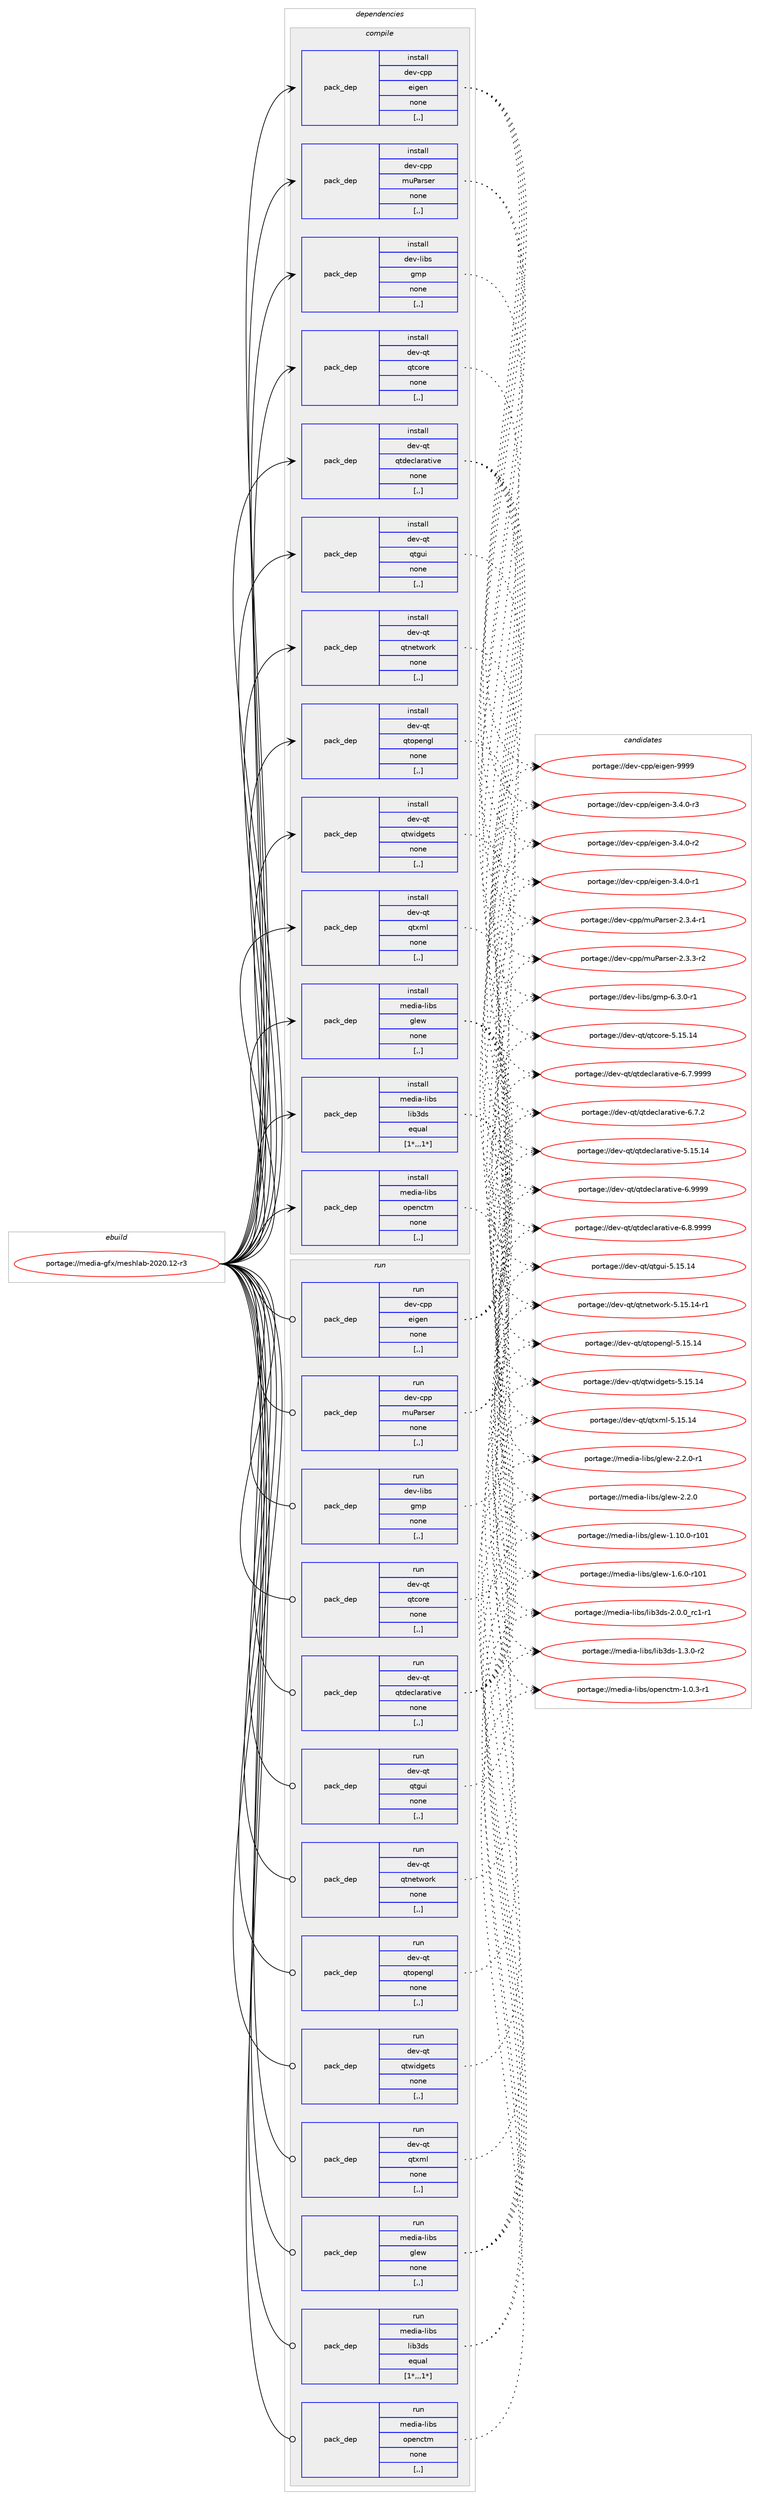 digraph prolog {

# *************
# Graph options
# *************

newrank=true;
concentrate=true;
compound=true;
graph [rankdir=LR,fontname=Helvetica,fontsize=10,ranksep=1.5];#, ranksep=2.5, nodesep=0.2];
edge  [arrowhead=vee];
node  [fontname=Helvetica,fontsize=10];

# **********
# The ebuild
# **********

subgraph cluster_leftcol {
color=gray;
label=<<i>ebuild</i>>;
id [label="portage://media-gfx/meshlab-2020.12-r3", color=red, width=4, href="../media-gfx/meshlab-2020.12-r3.svg"];
}

# ****************
# The dependencies
# ****************

subgraph cluster_midcol {
color=gray;
label=<<i>dependencies</i>>;
subgraph cluster_compile {
fillcolor="#eeeeee";
style=filled;
label=<<i>compile</i>>;
subgraph pack216416 {
dependency292509 [label=<<TABLE BORDER="0" CELLBORDER="1" CELLSPACING="0" CELLPADDING="4" WIDTH="220"><TR><TD ROWSPAN="6" CELLPADDING="30">pack_dep</TD></TR><TR><TD WIDTH="110">install</TD></TR><TR><TD>dev-cpp</TD></TR><TR><TD>eigen</TD></TR><TR><TD>none</TD></TR><TR><TD>[,,]</TD></TR></TABLE>>, shape=none, color=blue];
}
id:e -> dependency292509:w [weight=20,style="solid",arrowhead="vee"];
subgraph pack216417 {
dependency292510 [label=<<TABLE BORDER="0" CELLBORDER="1" CELLSPACING="0" CELLPADDING="4" WIDTH="220"><TR><TD ROWSPAN="6" CELLPADDING="30">pack_dep</TD></TR><TR><TD WIDTH="110">install</TD></TR><TR><TD>dev-cpp</TD></TR><TR><TD>muParser</TD></TR><TR><TD>none</TD></TR><TR><TD>[,,]</TD></TR></TABLE>>, shape=none, color=blue];
}
id:e -> dependency292510:w [weight=20,style="solid",arrowhead="vee"];
subgraph pack216418 {
dependency292511 [label=<<TABLE BORDER="0" CELLBORDER="1" CELLSPACING="0" CELLPADDING="4" WIDTH="220"><TR><TD ROWSPAN="6" CELLPADDING="30">pack_dep</TD></TR><TR><TD WIDTH="110">install</TD></TR><TR><TD>dev-libs</TD></TR><TR><TD>gmp</TD></TR><TR><TD>none</TD></TR><TR><TD>[,,]</TD></TR></TABLE>>, shape=none, color=blue];
}
id:e -> dependency292511:w [weight=20,style="solid",arrowhead="vee"];
subgraph pack216419 {
dependency292512 [label=<<TABLE BORDER="0" CELLBORDER="1" CELLSPACING="0" CELLPADDING="4" WIDTH="220"><TR><TD ROWSPAN="6" CELLPADDING="30">pack_dep</TD></TR><TR><TD WIDTH="110">install</TD></TR><TR><TD>dev-qt</TD></TR><TR><TD>qtcore</TD></TR><TR><TD>none</TD></TR><TR><TD>[,,]</TD></TR></TABLE>>, shape=none, color=blue];
}
id:e -> dependency292512:w [weight=20,style="solid",arrowhead="vee"];
subgraph pack216420 {
dependency292513 [label=<<TABLE BORDER="0" CELLBORDER="1" CELLSPACING="0" CELLPADDING="4" WIDTH="220"><TR><TD ROWSPAN="6" CELLPADDING="30">pack_dep</TD></TR><TR><TD WIDTH="110">install</TD></TR><TR><TD>dev-qt</TD></TR><TR><TD>qtdeclarative</TD></TR><TR><TD>none</TD></TR><TR><TD>[,,]</TD></TR></TABLE>>, shape=none, color=blue];
}
id:e -> dependency292513:w [weight=20,style="solid",arrowhead="vee"];
subgraph pack216421 {
dependency292514 [label=<<TABLE BORDER="0" CELLBORDER="1" CELLSPACING="0" CELLPADDING="4" WIDTH="220"><TR><TD ROWSPAN="6" CELLPADDING="30">pack_dep</TD></TR><TR><TD WIDTH="110">install</TD></TR><TR><TD>dev-qt</TD></TR><TR><TD>qtgui</TD></TR><TR><TD>none</TD></TR><TR><TD>[,,]</TD></TR></TABLE>>, shape=none, color=blue];
}
id:e -> dependency292514:w [weight=20,style="solid",arrowhead="vee"];
subgraph pack216422 {
dependency292515 [label=<<TABLE BORDER="0" CELLBORDER="1" CELLSPACING="0" CELLPADDING="4" WIDTH="220"><TR><TD ROWSPAN="6" CELLPADDING="30">pack_dep</TD></TR><TR><TD WIDTH="110">install</TD></TR><TR><TD>dev-qt</TD></TR><TR><TD>qtnetwork</TD></TR><TR><TD>none</TD></TR><TR><TD>[,,]</TD></TR></TABLE>>, shape=none, color=blue];
}
id:e -> dependency292515:w [weight=20,style="solid",arrowhead="vee"];
subgraph pack216423 {
dependency292516 [label=<<TABLE BORDER="0" CELLBORDER="1" CELLSPACING="0" CELLPADDING="4" WIDTH="220"><TR><TD ROWSPAN="6" CELLPADDING="30">pack_dep</TD></TR><TR><TD WIDTH="110">install</TD></TR><TR><TD>dev-qt</TD></TR><TR><TD>qtopengl</TD></TR><TR><TD>none</TD></TR><TR><TD>[,,]</TD></TR></TABLE>>, shape=none, color=blue];
}
id:e -> dependency292516:w [weight=20,style="solid",arrowhead="vee"];
subgraph pack216424 {
dependency292517 [label=<<TABLE BORDER="0" CELLBORDER="1" CELLSPACING="0" CELLPADDING="4" WIDTH="220"><TR><TD ROWSPAN="6" CELLPADDING="30">pack_dep</TD></TR><TR><TD WIDTH="110">install</TD></TR><TR><TD>dev-qt</TD></TR><TR><TD>qtwidgets</TD></TR><TR><TD>none</TD></TR><TR><TD>[,,]</TD></TR></TABLE>>, shape=none, color=blue];
}
id:e -> dependency292517:w [weight=20,style="solid",arrowhead="vee"];
subgraph pack216425 {
dependency292518 [label=<<TABLE BORDER="0" CELLBORDER="1" CELLSPACING="0" CELLPADDING="4" WIDTH="220"><TR><TD ROWSPAN="6" CELLPADDING="30">pack_dep</TD></TR><TR><TD WIDTH="110">install</TD></TR><TR><TD>dev-qt</TD></TR><TR><TD>qtxml</TD></TR><TR><TD>none</TD></TR><TR><TD>[,,]</TD></TR></TABLE>>, shape=none, color=blue];
}
id:e -> dependency292518:w [weight=20,style="solid",arrowhead="vee"];
subgraph pack216426 {
dependency292519 [label=<<TABLE BORDER="0" CELLBORDER="1" CELLSPACING="0" CELLPADDING="4" WIDTH="220"><TR><TD ROWSPAN="6" CELLPADDING="30">pack_dep</TD></TR><TR><TD WIDTH="110">install</TD></TR><TR><TD>media-libs</TD></TR><TR><TD>glew</TD></TR><TR><TD>none</TD></TR><TR><TD>[,,]</TD></TR></TABLE>>, shape=none, color=blue];
}
id:e -> dependency292519:w [weight=20,style="solid",arrowhead="vee"];
subgraph pack216427 {
dependency292520 [label=<<TABLE BORDER="0" CELLBORDER="1" CELLSPACING="0" CELLPADDING="4" WIDTH="220"><TR><TD ROWSPAN="6" CELLPADDING="30">pack_dep</TD></TR><TR><TD WIDTH="110">install</TD></TR><TR><TD>media-libs</TD></TR><TR><TD>lib3ds</TD></TR><TR><TD>equal</TD></TR><TR><TD>[1*,,,1*]</TD></TR></TABLE>>, shape=none, color=blue];
}
id:e -> dependency292520:w [weight=20,style="solid",arrowhead="vee"];
subgraph pack216428 {
dependency292521 [label=<<TABLE BORDER="0" CELLBORDER="1" CELLSPACING="0" CELLPADDING="4" WIDTH="220"><TR><TD ROWSPAN="6" CELLPADDING="30">pack_dep</TD></TR><TR><TD WIDTH="110">install</TD></TR><TR><TD>media-libs</TD></TR><TR><TD>openctm</TD></TR><TR><TD>none</TD></TR><TR><TD>[,,]</TD></TR></TABLE>>, shape=none, color=blue];
}
id:e -> dependency292521:w [weight=20,style="solid",arrowhead="vee"];
}
subgraph cluster_compileandrun {
fillcolor="#eeeeee";
style=filled;
label=<<i>compile and run</i>>;
}
subgraph cluster_run {
fillcolor="#eeeeee";
style=filled;
label=<<i>run</i>>;
subgraph pack216429 {
dependency292522 [label=<<TABLE BORDER="0" CELLBORDER="1" CELLSPACING="0" CELLPADDING="4" WIDTH="220"><TR><TD ROWSPAN="6" CELLPADDING="30">pack_dep</TD></TR><TR><TD WIDTH="110">run</TD></TR><TR><TD>dev-cpp</TD></TR><TR><TD>eigen</TD></TR><TR><TD>none</TD></TR><TR><TD>[,,]</TD></TR></TABLE>>, shape=none, color=blue];
}
id:e -> dependency292522:w [weight=20,style="solid",arrowhead="odot"];
subgraph pack216430 {
dependency292523 [label=<<TABLE BORDER="0" CELLBORDER="1" CELLSPACING="0" CELLPADDING="4" WIDTH="220"><TR><TD ROWSPAN="6" CELLPADDING="30">pack_dep</TD></TR><TR><TD WIDTH="110">run</TD></TR><TR><TD>dev-cpp</TD></TR><TR><TD>muParser</TD></TR><TR><TD>none</TD></TR><TR><TD>[,,]</TD></TR></TABLE>>, shape=none, color=blue];
}
id:e -> dependency292523:w [weight=20,style="solid",arrowhead="odot"];
subgraph pack216431 {
dependency292524 [label=<<TABLE BORDER="0" CELLBORDER="1" CELLSPACING="0" CELLPADDING="4" WIDTH="220"><TR><TD ROWSPAN="6" CELLPADDING="30">pack_dep</TD></TR><TR><TD WIDTH="110">run</TD></TR><TR><TD>dev-libs</TD></TR><TR><TD>gmp</TD></TR><TR><TD>none</TD></TR><TR><TD>[,,]</TD></TR></TABLE>>, shape=none, color=blue];
}
id:e -> dependency292524:w [weight=20,style="solid",arrowhead="odot"];
subgraph pack216432 {
dependency292525 [label=<<TABLE BORDER="0" CELLBORDER="1" CELLSPACING="0" CELLPADDING="4" WIDTH="220"><TR><TD ROWSPAN="6" CELLPADDING="30">pack_dep</TD></TR><TR><TD WIDTH="110">run</TD></TR><TR><TD>dev-qt</TD></TR><TR><TD>qtcore</TD></TR><TR><TD>none</TD></TR><TR><TD>[,,]</TD></TR></TABLE>>, shape=none, color=blue];
}
id:e -> dependency292525:w [weight=20,style="solid",arrowhead="odot"];
subgraph pack216433 {
dependency292526 [label=<<TABLE BORDER="0" CELLBORDER="1" CELLSPACING="0" CELLPADDING="4" WIDTH="220"><TR><TD ROWSPAN="6" CELLPADDING="30">pack_dep</TD></TR><TR><TD WIDTH="110">run</TD></TR><TR><TD>dev-qt</TD></TR><TR><TD>qtdeclarative</TD></TR><TR><TD>none</TD></TR><TR><TD>[,,]</TD></TR></TABLE>>, shape=none, color=blue];
}
id:e -> dependency292526:w [weight=20,style="solid",arrowhead="odot"];
subgraph pack216434 {
dependency292527 [label=<<TABLE BORDER="0" CELLBORDER="1" CELLSPACING="0" CELLPADDING="4" WIDTH="220"><TR><TD ROWSPAN="6" CELLPADDING="30">pack_dep</TD></TR><TR><TD WIDTH="110">run</TD></TR><TR><TD>dev-qt</TD></TR><TR><TD>qtgui</TD></TR><TR><TD>none</TD></TR><TR><TD>[,,]</TD></TR></TABLE>>, shape=none, color=blue];
}
id:e -> dependency292527:w [weight=20,style="solid",arrowhead="odot"];
subgraph pack216435 {
dependency292528 [label=<<TABLE BORDER="0" CELLBORDER="1" CELLSPACING="0" CELLPADDING="4" WIDTH="220"><TR><TD ROWSPAN="6" CELLPADDING="30">pack_dep</TD></TR><TR><TD WIDTH="110">run</TD></TR><TR><TD>dev-qt</TD></TR><TR><TD>qtnetwork</TD></TR><TR><TD>none</TD></TR><TR><TD>[,,]</TD></TR></TABLE>>, shape=none, color=blue];
}
id:e -> dependency292528:w [weight=20,style="solid",arrowhead="odot"];
subgraph pack216436 {
dependency292529 [label=<<TABLE BORDER="0" CELLBORDER="1" CELLSPACING="0" CELLPADDING="4" WIDTH="220"><TR><TD ROWSPAN="6" CELLPADDING="30">pack_dep</TD></TR><TR><TD WIDTH="110">run</TD></TR><TR><TD>dev-qt</TD></TR><TR><TD>qtopengl</TD></TR><TR><TD>none</TD></TR><TR><TD>[,,]</TD></TR></TABLE>>, shape=none, color=blue];
}
id:e -> dependency292529:w [weight=20,style="solid",arrowhead="odot"];
subgraph pack216437 {
dependency292530 [label=<<TABLE BORDER="0" CELLBORDER="1" CELLSPACING="0" CELLPADDING="4" WIDTH="220"><TR><TD ROWSPAN="6" CELLPADDING="30">pack_dep</TD></TR><TR><TD WIDTH="110">run</TD></TR><TR><TD>dev-qt</TD></TR><TR><TD>qtwidgets</TD></TR><TR><TD>none</TD></TR><TR><TD>[,,]</TD></TR></TABLE>>, shape=none, color=blue];
}
id:e -> dependency292530:w [weight=20,style="solid",arrowhead="odot"];
subgraph pack216438 {
dependency292531 [label=<<TABLE BORDER="0" CELLBORDER="1" CELLSPACING="0" CELLPADDING="4" WIDTH="220"><TR><TD ROWSPAN="6" CELLPADDING="30">pack_dep</TD></TR><TR><TD WIDTH="110">run</TD></TR><TR><TD>dev-qt</TD></TR><TR><TD>qtxml</TD></TR><TR><TD>none</TD></TR><TR><TD>[,,]</TD></TR></TABLE>>, shape=none, color=blue];
}
id:e -> dependency292531:w [weight=20,style="solid",arrowhead="odot"];
subgraph pack216439 {
dependency292532 [label=<<TABLE BORDER="0" CELLBORDER="1" CELLSPACING="0" CELLPADDING="4" WIDTH="220"><TR><TD ROWSPAN="6" CELLPADDING="30">pack_dep</TD></TR><TR><TD WIDTH="110">run</TD></TR><TR><TD>media-libs</TD></TR><TR><TD>glew</TD></TR><TR><TD>none</TD></TR><TR><TD>[,,]</TD></TR></TABLE>>, shape=none, color=blue];
}
id:e -> dependency292532:w [weight=20,style="solid",arrowhead="odot"];
subgraph pack216440 {
dependency292533 [label=<<TABLE BORDER="0" CELLBORDER="1" CELLSPACING="0" CELLPADDING="4" WIDTH="220"><TR><TD ROWSPAN="6" CELLPADDING="30">pack_dep</TD></TR><TR><TD WIDTH="110">run</TD></TR><TR><TD>media-libs</TD></TR><TR><TD>lib3ds</TD></TR><TR><TD>equal</TD></TR><TR><TD>[1*,,,1*]</TD></TR></TABLE>>, shape=none, color=blue];
}
id:e -> dependency292533:w [weight=20,style="solid",arrowhead="odot"];
subgraph pack216441 {
dependency292534 [label=<<TABLE BORDER="0" CELLBORDER="1" CELLSPACING="0" CELLPADDING="4" WIDTH="220"><TR><TD ROWSPAN="6" CELLPADDING="30">pack_dep</TD></TR><TR><TD WIDTH="110">run</TD></TR><TR><TD>media-libs</TD></TR><TR><TD>openctm</TD></TR><TR><TD>none</TD></TR><TR><TD>[,,]</TD></TR></TABLE>>, shape=none, color=blue];
}
id:e -> dependency292534:w [weight=20,style="solid",arrowhead="odot"];
}
}

# **************
# The candidates
# **************

subgraph cluster_choices {
rank=same;
color=gray;
label=<<i>candidates</i>>;

subgraph choice216416 {
color=black;
nodesep=1;
choice1001011184599112112471011051031011104557575757 [label="portage://dev-cpp/eigen-9999", color=red, width=4,href="../dev-cpp/eigen-9999.svg"];
choice1001011184599112112471011051031011104551465246484511451 [label="portage://dev-cpp/eigen-3.4.0-r3", color=red, width=4,href="../dev-cpp/eigen-3.4.0-r3.svg"];
choice1001011184599112112471011051031011104551465246484511450 [label="portage://dev-cpp/eigen-3.4.0-r2", color=red, width=4,href="../dev-cpp/eigen-3.4.0-r2.svg"];
choice1001011184599112112471011051031011104551465246484511449 [label="portage://dev-cpp/eigen-3.4.0-r1", color=red, width=4,href="../dev-cpp/eigen-3.4.0-r1.svg"];
dependency292509:e -> choice1001011184599112112471011051031011104557575757:w [style=dotted,weight="100"];
dependency292509:e -> choice1001011184599112112471011051031011104551465246484511451:w [style=dotted,weight="100"];
dependency292509:e -> choice1001011184599112112471011051031011104551465246484511450:w [style=dotted,weight="100"];
dependency292509:e -> choice1001011184599112112471011051031011104551465246484511449:w [style=dotted,weight="100"];
}
subgraph choice216417 {
color=black;
nodesep=1;
choice10010111845991121124710911780971141151011144550465146524511449 [label="portage://dev-cpp/muParser-2.3.4-r1", color=red, width=4,href="../dev-cpp/muParser-2.3.4-r1.svg"];
choice10010111845991121124710911780971141151011144550465146514511450 [label="portage://dev-cpp/muParser-2.3.3-r2", color=red, width=4,href="../dev-cpp/muParser-2.3.3-r2.svg"];
dependency292510:e -> choice10010111845991121124710911780971141151011144550465146524511449:w [style=dotted,weight="100"];
dependency292510:e -> choice10010111845991121124710911780971141151011144550465146514511450:w [style=dotted,weight="100"];
}
subgraph choice216418 {
color=black;
nodesep=1;
choice1001011184510810598115471031091124554465146484511449 [label="portage://dev-libs/gmp-6.3.0-r1", color=red, width=4,href="../dev-libs/gmp-6.3.0-r1.svg"];
dependency292511:e -> choice1001011184510810598115471031091124554465146484511449:w [style=dotted,weight="100"];
}
subgraph choice216419 {
color=black;
nodesep=1;
choice1001011184511311647113116991111141014553464953464952 [label="portage://dev-qt/qtcore-5.15.14", color=red, width=4,href="../dev-qt/qtcore-5.15.14.svg"];
dependency292512:e -> choice1001011184511311647113116991111141014553464953464952:w [style=dotted,weight="100"];
}
subgraph choice216420 {
color=black;
nodesep=1;
choice100101118451131164711311610010199108971149711610511810145544657575757 [label="portage://dev-qt/qtdeclarative-6.9999", color=red, width=4,href="../dev-qt/qtdeclarative-6.9999.svg"];
choice1001011184511311647113116100101991089711497116105118101455446564657575757 [label="portage://dev-qt/qtdeclarative-6.8.9999", color=red, width=4,href="../dev-qt/qtdeclarative-6.8.9999.svg"];
choice1001011184511311647113116100101991089711497116105118101455446554657575757 [label="portage://dev-qt/qtdeclarative-6.7.9999", color=red, width=4,href="../dev-qt/qtdeclarative-6.7.9999.svg"];
choice1001011184511311647113116100101991089711497116105118101455446554650 [label="portage://dev-qt/qtdeclarative-6.7.2", color=red, width=4,href="../dev-qt/qtdeclarative-6.7.2.svg"];
choice10010111845113116471131161001019910897114971161051181014553464953464952 [label="portage://dev-qt/qtdeclarative-5.15.14", color=red, width=4,href="../dev-qt/qtdeclarative-5.15.14.svg"];
dependency292513:e -> choice100101118451131164711311610010199108971149711610511810145544657575757:w [style=dotted,weight="100"];
dependency292513:e -> choice1001011184511311647113116100101991089711497116105118101455446564657575757:w [style=dotted,weight="100"];
dependency292513:e -> choice1001011184511311647113116100101991089711497116105118101455446554657575757:w [style=dotted,weight="100"];
dependency292513:e -> choice1001011184511311647113116100101991089711497116105118101455446554650:w [style=dotted,weight="100"];
dependency292513:e -> choice10010111845113116471131161001019910897114971161051181014553464953464952:w [style=dotted,weight="100"];
}
subgraph choice216421 {
color=black;
nodesep=1;
choice10010111845113116471131161031171054553464953464952 [label="portage://dev-qt/qtgui-5.15.14", color=red, width=4,href="../dev-qt/qtgui-5.15.14.svg"];
dependency292514:e -> choice10010111845113116471131161031171054553464953464952:w [style=dotted,weight="100"];
}
subgraph choice216422 {
color=black;
nodesep=1;
choice100101118451131164711311611010111611911111410745534649534649524511449 [label="portage://dev-qt/qtnetwork-5.15.14-r1", color=red, width=4,href="../dev-qt/qtnetwork-5.15.14-r1.svg"];
dependency292515:e -> choice100101118451131164711311611010111611911111410745534649534649524511449:w [style=dotted,weight="100"];
}
subgraph choice216423 {
color=black;
nodesep=1;
choice10010111845113116471131161111121011101031084553464953464952 [label="portage://dev-qt/qtopengl-5.15.14", color=red, width=4,href="../dev-qt/qtopengl-5.15.14.svg"];
dependency292516:e -> choice10010111845113116471131161111121011101031084553464953464952:w [style=dotted,weight="100"];
}
subgraph choice216424 {
color=black;
nodesep=1;
choice10010111845113116471131161191051001031011161154553464953464952 [label="portage://dev-qt/qtwidgets-5.15.14", color=red, width=4,href="../dev-qt/qtwidgets-5.15.14.svg"];
dependency292517:e -> choice10010111845113116471131161191051001031011161154553464953464952:w [style=dotted,weight="100"];
}
subgraph choice216425 {
color=black;
nodesep=1;
choice10010111845113116471131161201091084553464953464952 [label="portage://dev-qt/qtxml-5.15.14", color=red, width=4,href="../dev-qt/qtxml-5.15.14.svg"];
dependency292518:e -> choice10010111845113116471131161201091084553464953464952:w [style=dotted,weight="100"];
}
subgraph choice216426 {
color=black;
nodesep=1;
choice109101100105974510810598115471031081011194550465046484511449 [label="portage://media-libs/glew-2.2.0-r1", color=red, width=4,href="../media-libs/glew-2.2.0-r1.svg"];
choice10910110010597451081059811547103108101119455046504648 [label="portage://media-libs/glew-2.2.0", color=red, width=4,href="../media-libs/glew-2.2.0.svg"];
choice109101100105974510810598115471031081011194549464948464845114494849 [label="portage://media-libs/glew-1.10.0-r101", color=red, width=4,href="../media-libs/glew-1.10.0-r101.svg"];
choice1091011001059745108105981154710310810111945494654464845114494849 [label="portage://media-libs/glew-1.6.0-r101", color=red, width=4,href="../media-libs/glew-1.6.0-r101.svg"];
dependency292519:e -> choice109101100105974510810598115471031081011194550465046484511449:w [style=dotted,weight="100"];
dependency292519:e -> choice10910110010597451081059811547103108101119455046504648:w [style=dotted,weight="100"];
dependency292519:e -> choice109101100105974510810598115471031081011194549464948464845114494849:w [style=dotted,weight="100"];
dependency292519:e -> choice1091011001059745108105981154710310810111945494654464845114494849:w [style=dotted,weight="100"];
}
subgraph choice216427 {
color=black;
nodesep=1;
choice1091011001059745108105981154710810598511001154550464846489511499494511449 [label="portage://media-libs/lib3ds-2.0.0_rc1-r1", color=red, width=4,href="../media-libs/lib3ds-2.0.0_rc1-r1.svg"];
choice1091011001059745108105981154710810598511001154549465146484511450 [label="portage://media-libs/lib3ds-1.3.0-r2", color=red, width=4,href="../media-libs/lib3ds-1.3.0-r2.svg"];
dependency292520:e -> choice1091011001059745108105981154710810598511001154550464846489511499494511449:w [style=dotted,weight="100"];
dependency292520:e -> choice1091011001059745108105981154710810598511001154549465146484511450:w [style=dotted,weight="100"];
}
subgraph choice216428 {
color=black;
nodesep=1;
choice10910110010597451081059811547111112101110991161094549464846514511449 [label="portage://media-libs/openctm-1.0.3-r1", color=red, width=4,href="../media-libs/openctm-1.0.3-r1.svg"];
dependency292521:e -> choice10910110010597451081059811547111112101110991161094549464846514511449:w [style=dotted,weight="100"];
}
subgraph choice216429 {
color=black;
nodesep=1;
choice1001011184599112112471011051031011104557575757 [label="portage://dev-cpp/eigen-9999", color=red, width=4,href="../dev-cpp/eigen-9999.svg"];
choice1001011184599112112471011051031011104551465246484511451 [label="portage://dev-cpp/eigen-3.4.0-r3", color=red, width=4,href="../dev-cpp/eigen-3.4.0-r3.svg"];
choice1001011184599112112471011051031011104551465246484511450 [label="portage://dev-cpp/eigen-3.4.0-r2", color=red, width=4,href="../dev-cpp/eigen-3.4.0-r2.svg"];
choice1001011184599112112471011051031011104551465246484511449 [label="portage://dev-cpp/eigen-3.4.0-r1", color=red, width=4,href="../dev-cpp/eigen-3.4.0-r1.svg"];
dependency292522:e -> choice1001011184599112112471011051031011104557575757:w [style=dotted,weight="100"];
dependency292522:e -> choice1001011184599112112471011051031011104551465246484511451:w [style=dotted,weight="100"];
dependency292522:e -> choice1001011184599112112471011051031011104551465246484511450:w [style=dotted,weight="100"];
dependency292522:e -> choice1001011184599112112471011051031011104551465246484511449:w [style=dotted,weight="100"];
}
subgraph choice216430 {
color=black;
nodesep=1;
choice10010111845991121124710911780971141151011144550465146524511449 [label="portage://dev-cpp/muParser-2.3.4-r1", color=red, width=4,href="../dev-cpp/muParser-2.3.4-r1.svg"];
choice10010111845991121124710911780971141151011144550465146514511450 [label="portage://dev-cpp/muParser-2.3.3-r2", color=red, width=4,href="../dev-cpp/muParser-2.3.3-r2.svg"];
dependency292523:e -> choice10010111845991121124710911780971141151011144550465146524511449:w [style=dotted,weight="100"];
dependency292523:e -> choice10010111845991121124710911780971141151011144550465146514511450:w [style=dotted,weight="100"];
}
subgraph choice216431 {
color=black;
nodesep=1;
choice1001011184510810598115471031091124554465146484511449 [label="portage://dev-libs/gmp-6.3.0-r1", color=red, width=4,href="../dev-libs/gmp-6.3.0-r1.svg"];
dependency292524:e -> choice1001011184510810598115471031091124554465146484511449:w [style=dotted,weight="100"];
}
subgraph choice216432 {
color=black;
nodesep=1;
choice1001011184511311647113116991111141014553464953464952 [label="portage://dev-qt/qtcore-5.15.14", color=red, width=4,href="../dev-qt/qtcore-5.15.14.svg"];
dependency292525:e -> choice1001011184511311647113116991111141014553464953464952:w [style=dotted,weight="100"];
}
subgraph choice216433 {
color=black;
nodesep=1;
choice100101118451131164711311610010199108971149711610511810145544657575757 [label="portage://dev-qt/qtdeclarative-6.9999", color=red, width=4,href="../dev-qt/qtdeclarative-6.9999.svg"];
choice1001011184511311647113116100101991089711497116105118101455446564657575757 [label="portage://dev-qt/qtdeclarative-6.8.9999", color=red, width=4,href="../dev-qt/qtdeclarative-6.8.9999.svg"];
choice1001011184511311647113116100101991089711497116105118101455446554657575757 [label="portage://dev-qt/qtdeclarative-6.7.9999", color=red, width=4,href="../dev-qt/qtdeclarative-6.7.9999.svg"];
choice1001011184511311647113116100101991089711497116105118101455446554650 [label="portage://dev-qt/qtdeclarative-6.7.2", color=red, width=4,href="../dev-qt/qtdeclarative-6.7.2.svg"];
choice10010111845113116471131161001019910897114971161051181014553464953464952 [label="portage://dev-qt/qtdeclarative-5.15.14", color=red, width=4,href="../dev-qt/qtdeclarative-5.15.14.svg"];
dependency292526:e -> choice100101118451131164711311610010199108971149711610511810145544657575757:w [style=dotted,weight="100"];
dependency292526:e -> choice1001011184511311647113116100101991089711497116105118101455446564657575757:w [style=dotted,weight="100"];
dependency292526:e -> choice1001011184511311647113116100101991089711497116105118101455446554657575757:w [style=dotted,weight="100"];
dependency292526:e -> choice1001011184511311647113116100101991089711497116105118101455446554650:w [style=dotted,weight="100"];
dependency292526:e -> choice10010111845113116471131161001019910897114971161051181014553464953464952:w [style=dotted,weight="100"];
}
subgraph choice216434 {
color=black;
nodesep=1;
choice10010111845113116471131161031171054553464953464952 [label="portage://dev-qt/qtgui-5.15.14", color=red, width=4,href="../dev-qt/qtgui-5.15.14.svg"];
dependency292527:e -> choice10010111845113116471131161031171054553464953464952:w [style=dotted,weight="100"];
}
subgraph choice216435 {
color=black;
nodesep=1;
choice100101118451131164711311611010111611911111410745534649534649524511449 [label="portage://dev-qt/qtnetwork-5.15.14-r1", color=red, width=4,href="../dev-qt/qtnetwork-5.15.14-r1.svg"];
dependency292528:e -> choice100101118451131164711311611010111611911111410745534649534649524511449:w [style=dotted,weight="100"];
}
subgraph choice216436 {
color=black;
nodesep=1;
choice10010111845113116471131161111121011101031084553464953464952 [label="portage://dev-qt/qtopengl-5.15.14", color=red, width=4,href="../dev-qt/qtopengl-5.15.14.svg"];
dependency292529:e -> choice10010111845113116471131161111121011101031084553464953464952:w [style=dotted,weight="100"];
}
subgraph choice216437 {
color=black;
nodesep=1;
choice10010111845113116471131161191051001031011161154553464953464952 [label="portage://dev-qt/qtwidgets-5.15.14", color=red, width=4,href="../dev-qt/qtwidgets-5.15.14.svg"];
dependency292530:e -> choice10010111845113116471131161191051001031011161154553464953464952:w [style=dotted,weight="100"];
}
subgraph choice216438 {
color=black;
nodesep=1;
choice10010111845113116471131161201091084553464953464952 [label="portage://dev-qt/qtxml-5.15.14", color=red, width=4,href="../dev-qt/qtxml-5.15.14.svg"];
dependency292531:e -> choice10010111845113116471131161201091084553464953464952:w [style=dotted,weight="100"];
}
subgraph choice216439 {
color=black;
nodesep=1;
choice109101100105974510810598115471031081011194550465046484511449 [label="portage://media-libs/glew-2.2.0-r1", color=red, width=4,href="../media-libs/glew-2.2.0-r1.svg"];
choice10910110010597451081059811547103108101119455046504648 [label="portage://media-libs/glew-2.2.0", color=red, width=4,href="../media-libs/glew-2.2.0.svg"];
choice109101100105974510810598115471031081011194549464948464845114494849 [label="portage://media-libs/glew-1.10.0-r101", color=red, width=4,href="../media-libs/glew-1.10.0-r101.svg"];
choice1091011001059745108105981154710310810111945494654464845114494849 [label="portage://media-libs/glew-1.6.0-r101", color=red, width=4,href="../media-libs/glew-1.6.0-r101.svg"];
dependency292532:e -> choice109101100105974510810598115471031081011194550465046484511449:w [style=dotted,weight="100"];
dependency292532:e -> choice10910110010597451081059811547103108101119455046504648:w [style=dotted,weight="100"];
dependency292532:e -> choice109101100105974510810598115471031081011194549464948464845114494849:w [style=dotted,weight="100"];
dependency292532:e -> choice1091011001059745108105981154710310810111945494654464845114494849:w [style=dotted,weight="100"];
}
subgraph choice216440 {
color=black;
nodesep=1;
choice1091011001059745108105981154710810598511001154550464846489511499494511449 [label="portage://media-libs/lib3ds-2.0.0_rc1-r1", color=red, width=4,href="../media-libs/lib3ds-2.0.0_rc1-r1.svg"];
choice1091011001059745108105981154710810598511001154549465146484511450 [label="portage://media-libs/lib3ds-1.3.0-r2", color=red, width=4,href="../media-libs/lib3ds-1.3.0-r2.svg"];
dependency292533:e -> choice1091011001059745108105981154710810598511001154550464846489511499494511449:w [style=dotted,weight="100"];
dependency292533:e -> choice1091011001059745108105981154710810598511001154549465146484511450:w [style=dotted,weight="100"];
}
subgraph choice216441 {
color=black;
nodesep=1;
choice10910110010597451081059811547111112101110991161094549464846514511449 [label="portage://media-libs/openctm-1.0.3-r1", color=red, width=4,href="../media-libs/openctm-1.0.3-r1.svg"];
dependency292534:e -> choice10910110010597451081059811547111112101110991161094549464846514511449:w [style=dotted,weight="100"];
}
}

}
